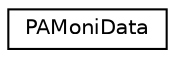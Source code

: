 digraph "Graphical Class Hierarchy"
{
 // LATEX_PDF_SIZE
  edge [fontname="Helvetica",fontsize="10",labelfontname="Helvetica",labelfontsize="10"];
  node [fontname="Helvetica",fontsize="10",shape=record];
  rankdir="LR";
  Node0 [label="PAMoniData",height=0.2,width=0.4,color="black", fillcolor="white", style="filled",URL="$structPAMoniData.html",tooltip=" "];
}
